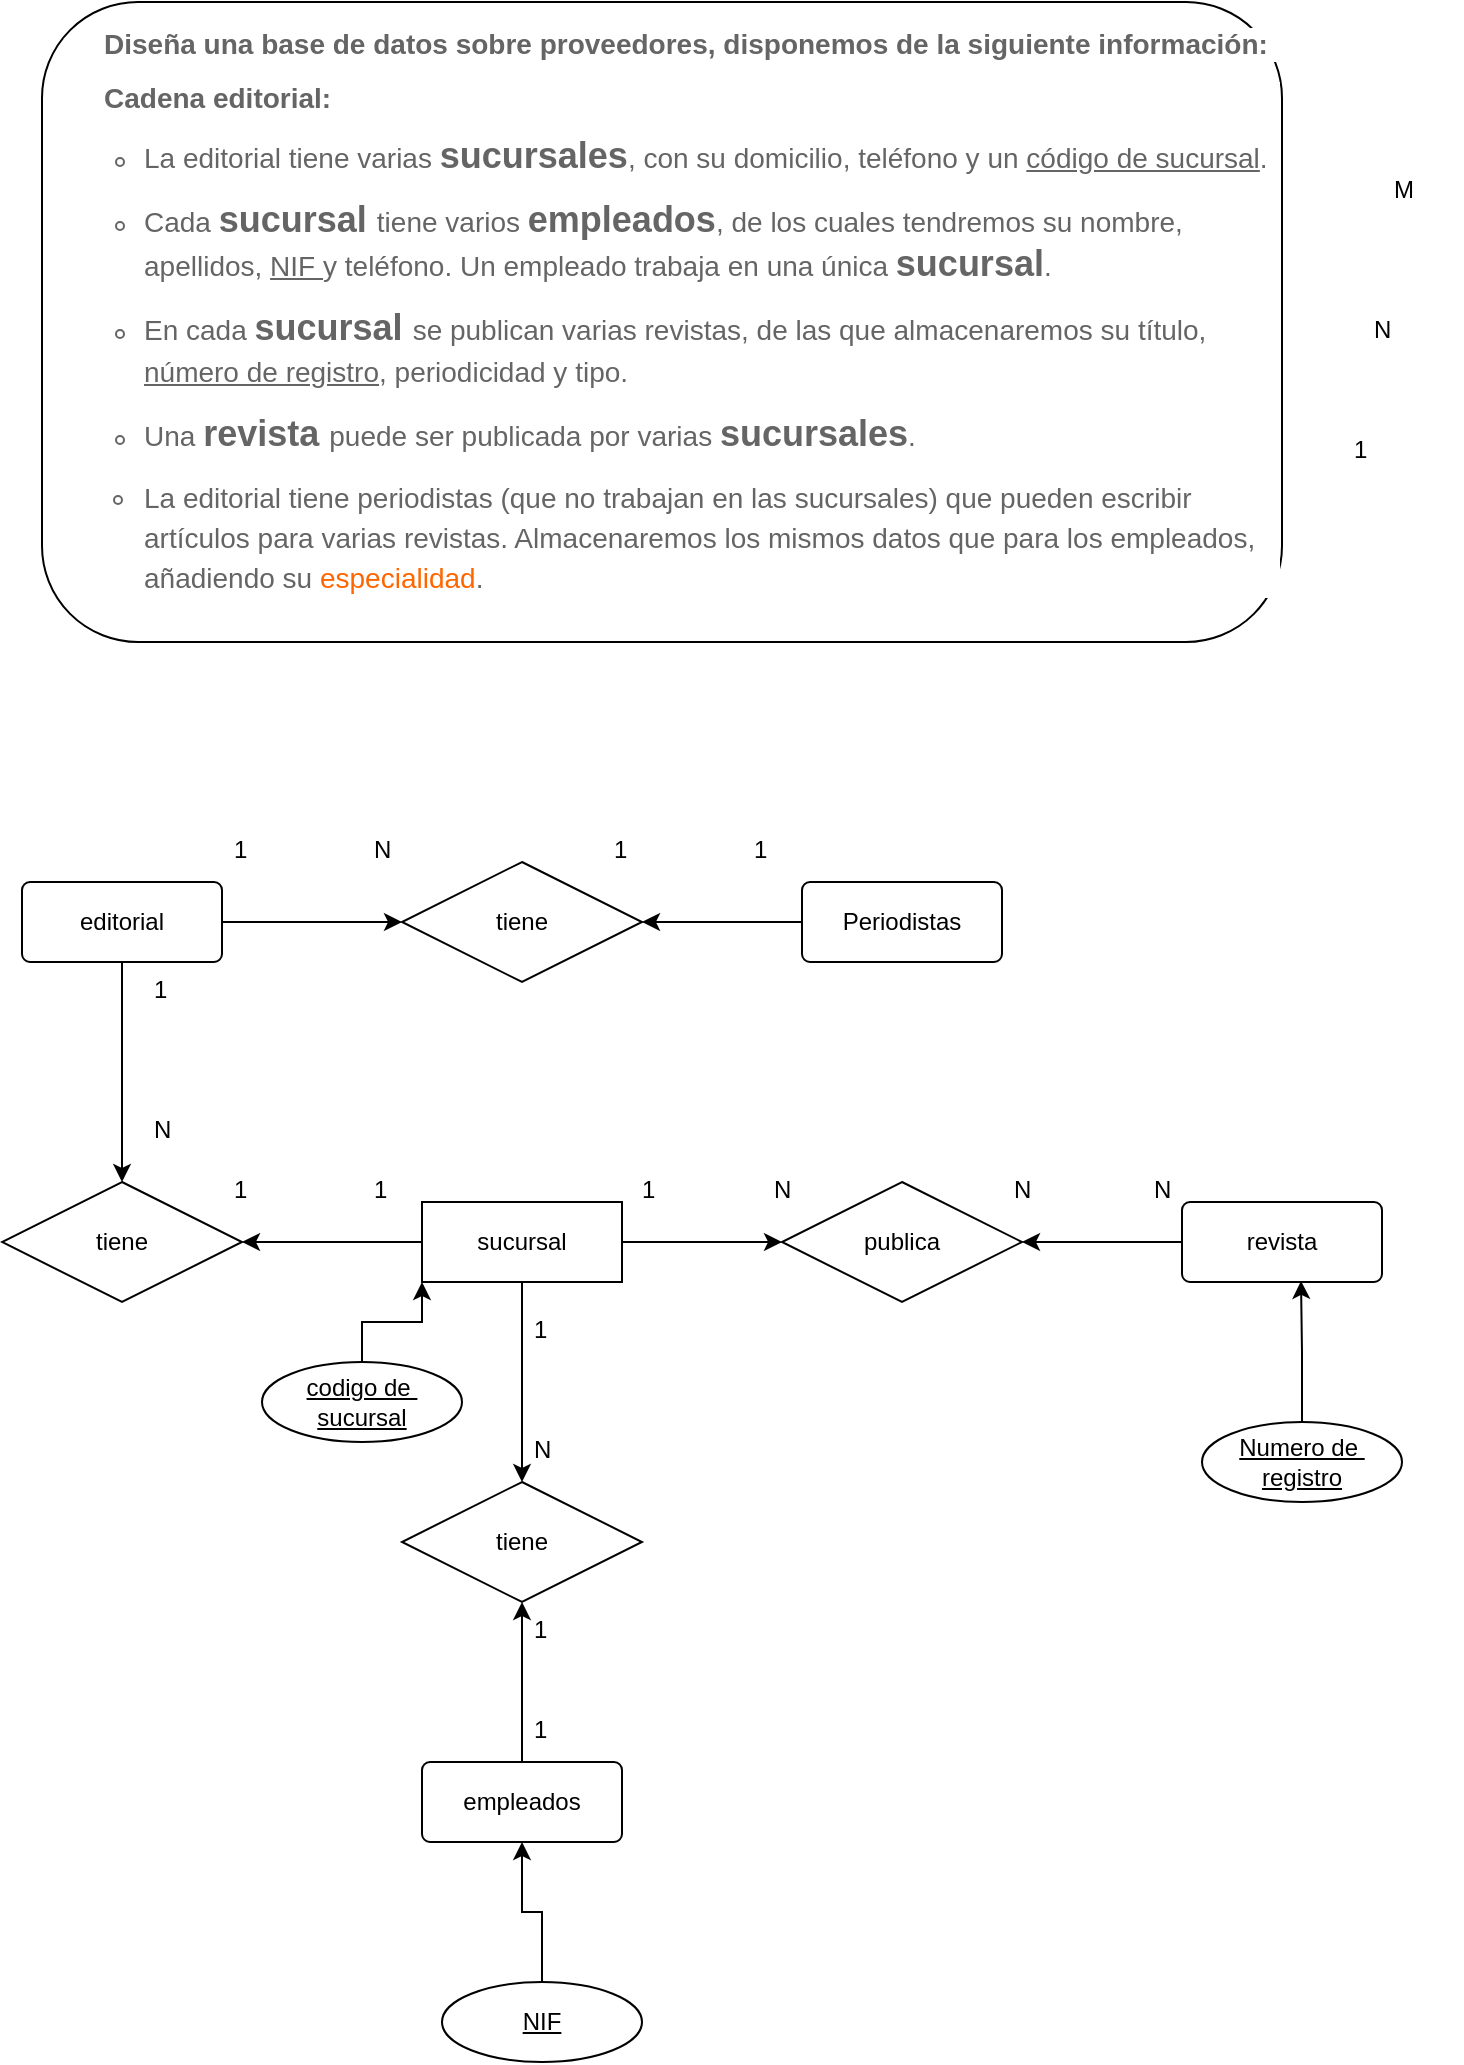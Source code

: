 <mxfile version="21.7.5" type="github">
  <diagram name="Page-1" id="VIYhORaKEfhmIQVhgsaw">
    <mxGraphModel dx="1793" dy="948" grid="1" gridSize="10" guides="1" tooltips="1" connect="1" arrows="1" fold="1" page="1" pageScale="1" pageWidth="827" pageHeight="1169" math="0" shadow="0">
      <root>
        <mxCell id="0" />
        <mxCell id="1" parent="0" />
        <mxCell id="52c86dPeq3qlj9z_Wnzl-1" value="&lt;p style=&quot;margin: 0px 0px 10px 30px; color: rgb(101, 101, 101); font-family: &amp;quot;Source Sans 3&amp;quot;, sans-serif; text-align: left; background-color: rgb(255, 255, 255); font-size: 14px;&quot; dir=&quot;ltr&quot;&gt;&lt;strong&gt;Diseña una base de datos sobre proveedores, disponemos de la siguiente información:&lt;/strong&gt;&lt;/p&gt;&lt;p style=&quot;margin: 0px 0px 10px 30px; color: rgb(101, 101, 101); font-family: &amp;quot;Source Sans 3&amp;quot;, sans-serif; text-align: left; background-color: rgb(255, 255, 255); font-size: 14px;&quot; dir=&quot;ltr&quot;&gt;&lt;/p&gt;&lt;p style=&quot;margin: 0px 0px 10px 30px; color: rgb(101, 101, 101); font-family: &amp;quot;Source Sans 3&amp;quot;, sans-serif; text-align: left; background-color: rgb(255, 255, 255); font-size: 14px;&quot; dir=&quot;ltr&quot;&gt;&lt;strong&gt;Cadena editorial:&lt;/strong&gt;&lt;/p&gt;&lt;ul style=&quot;padding: 0px; margin: 0px 0px 10px 25px; color: rgb(101, 101, 101); font-family: &amp;quot;Source Sans 3&amp;quot;, sans-serif; text-align: left; background-color: rgb(255, 255, 255);&quot; id=&quot;yui_3_17_2_1_1695168816416_113&quot;&gt;&lt;li style=&quot;line-height: 20px; list-style-type: none;&quot; id=&quot;yui_3_17_2_1_1695168816416_112&quot;&gt;&lt;ul style=&quot;padding: 0px; margin: 0px 0px 0px 25px;&quot; id=&quot;yui_3_17_2_1_1695168816416_111&quot;&gt;&lt;li style=&quot;line-height: 20px;&quot; aria-level=&quot;1&quot; dir=&quot;ltr&quot;&gt;&lt;p style=&quot;margin: 0px 0px 10px;&quot; role=&quot;presentation&quot; dir=&quot;ltr&quot;&gt;&lt;span style=&quot;font-size: 14px;&quot;&gt;La editorial tiene varias &lt;/span&gt;&lt;b style=&quot;&quot;&gt;&lt;font style=&quot;font-size: 18px;&quot;&gt;sucursales&lt;/font&gt;&lt;/b&gt;&lt;span style=&quot;font-size: 14px;&quot;&gt;, con su domicilio, teléfono y un &lt;u&gt;código de sucursal&lt;/u&gt;.&lt;/span&gt;&lt;/p&gt;&lt;/li&gt;&lt;li style=&quot;line-height: 20px;&quot; aria-level=&quot;1&quot; dir=&quot;ltr&quot;&gt;&lt;p style=&quot;margin: 0px 0px 10px;&quot; role=&quot;presentation&quot; dir=&quot;ltr&quot;&gt;&lt;span style=&quot;font-size: 14px;&quot;&gt;Cada &lt;/span&gt;&lt;font style=&quot;font-size: 18px;&quot;&gt;&lt;b&gt;sucursal&lt;/b&gt; &lt;/font&gt;&lt;span style=&quot;font-size: 14px;&quot;&gt;tiene varios &lt;/span&gt;&lt;b style=&quot;&quot;&gt;&lt;font style=&quot;font-size: 18px;&quot;&gt;empleados&lt;/font&gt;&lt;/b&gt;&lt;span style=&quot;font-size: 14px;&quot;&gt;, de los cuales tendremos su nombre, apellidos, &lt;u&gt;NIF &lt;/u&gt;y teléfono. Un empleado trabaja en una única &lt;/span&gt;&lt;font style=&quot;font-size: 18px;&quot;&gt;&lt;b&gt;sucursal&lt;/b&gt;&lt;/font&gt;&lt;span style=&quot;font-size: 14px;&quot;&gt;.&lt;/span&gt;&lt;/p&gt;&lt;/li&gt;&lt;li style=&quot;line-height: 20px;&quot; aria-level=&quot;1&quot; dir=&quot;ltr&quot;&gt;&lt;p style=&quot;margin: 0px 0px 10px;&quot; role=&quot;presentation&quot; dir=&quot;ltr&quot;&gt;&lt;span style=&quot;font-size: 14px;&quot;&gt;En cada &lt;/span&gt;&lt;font style=&quot;font-size: 18px;&quot;&gt;&lt;b&gt;sucursal &lt;/b&gt;&lt;/font&gt;&lt;span style=&quot;font-size: 14px;&quot;&gt;se publican varias revistas, de las que almacenaremos su título, &lt;u&gt;número de registro&lt;/u&gt;, periodicidad y tipo.&lt;/span&gt;&lt;/p&gt;&lt;/li&gt;&lt;li style=&quot;line-height: 20px;&quot; aria-level=&quot;1&quot; dir=&quot;ltr&quot;&gt;&lt;p style=&quot;margin: 0px 0px 10px;&quot; role=&quot;presentation&quot; dir=&quot;ltr&quot;&gt;&lt;span style=&quot;font-size: 14px;&quot;&gt;Una &lt;/span&gt;&lt;b style=&quot;&quot;&gt;&lt;font style=&quot;font-size: 18px;&quot;&gt;revista &lt;/font&gt;&lt;/b&gt;&lt;span style=&quot;font-size: 14px;&quot;&gt;puede ser publicada por varias &lt;/span&gt;&lt;font style=&quot;font-size: 18px;&quot;&gt;&lt;b&gt;sucursales&lt;/b&gt;&lt;/font&gt;&lt;span style=&quot;font-size: 14px;&quot;&gt;.&lt;/span&gt;&lt;/p&gt;&lt;/li&gt;&lt;li style=&quot;font-size: 14px; line-height: 20px;&quot; id=&quot;yui_3_17_2_1_1695168816416_123&quot; aria-level=&quot;1&quot; dir=&quot;ltr&quot;&gt;&lt;p style=&quot;margin: 0px 0px 10px;&quot; id=&quot;yui_3_17_2_1_1695168816416_122&quot; role=&quot;presentation&quot; dir=&quot;ltr&quot;&gt;La editorial tiene periodistas (que no trabajan en las sucursales) que pueden escribir artículos para varias revistas. Almacenaremos los mismos datos que para los empleados, añadiendo su&amp;nbsp;&lt;a style=&quot;color: rgb(255, 102, 0); text-decoration-line: none;&quot; href=&quot;http://187.217.4.141/~edc/moodle/mod/choice/view.php?id=5516&quot; title=&quot;Especialidad&quot; class=&quot;autolink&quot;&gt;especialidad&lt;/a&gt;.&lt;/p&gt;&lt;/li&gt;&lt;/ul&gt;&lt;/li&gt;&lt;/ul&gt;" style="rounded=1;whiteSpace=wrap;html=1;" vertex="1" parent="1">
          <mxGeometry x="80" y="40" width="620" height="320" as="geometry" />
        </mxCell>
        <mxCell id="52c86dPeq3qlj9z_Wnzl-6" style="edgeStyle=orthogonalEdgeStyle;rounded=0;orthogonalLoop=1;jettySize=auto;html=1;entryX=0.5;entryY=0;entryDx=0;entryDy=0;" edge="1" parent="1" source="52c86dPeq3qlj9z_Wnzl-2" target="52c86dPeq3qlj9z_Wnzl-5">
          <mxGeometry relative="1" as="geometry" />
        </mxCell>
        <mxCell id="52c86dPeq3qlj9z_Wnzl-17" style="edgeStyle=orthogonalEdgeStyle;rounded=0;orthogonalLoop=1;jettySize=auto;html=1;entryX=0;entryY=0.5;entryDx=0;entryDy=0;" edge="1" parent="1" source="52c86dPeq3qlj9z_Wnzl-2" target="52c86dPeq3qlj9z_Wnzl-16">
          <mxGeometry relative="1" as="geometry" />
        </mxCell>
        <mxCell id="52c86dPeq3qlj9z_Wnzl-37" style="edgeStyle=orthogonalEdgeStyle;rounded=0;orthogonalLoop=1;jettySize=auto;html=1;entryX=1;entryY=0.5;entryDx=0;entryDy=0;" edge="1" parent="1" source="52c86dPeq3qlj9z_Wnzl-2" target="52c86dPeq3qlj9z_Wnzl-28">
          <mxGeometry relative="1" as="geometry" />
        </mxCell>
        <mxCell id="52c86dPeq3qlj9z_Wnzl-2" value="sucursal" style="whiteSpace=wrap;html=1;align=center;" vertex="1" parent="1">
          <mxGeometry x="270" y="640" width="100" height="40" as="geometry" />
        </mxCell>
        <mxCell id="52c86dPeq3qlj9z_Wnzl-20" style="edgeStyle=orthogonalEdgeStyle;rounded=0;orthogonalLoop=1;jettySize=auto;html=1;entryX=1;entryY=0.5;entryDx=0;entryDy=0;" edge="1" parent="1" source="52c86dPeq3qlj9z_Wnzl-3" target="52c86dPeq3qlj9z_Wnzl-16">
          <mxGeometry relative="1" as="geometry" />
        </mxCell>
        <mxCell id="52c86dPeq3qlj9z_Wnzl-3" value="revista" style="rounded=1;arcSize=10;whiteSpace=wrap;html=1;align=center;" vertex="1" parent="1">
          <mxGeometry x="650" y="640" width="100" height="40" as="geometry" />
        </mxCell>
        <mxCell id="52c86dPeq3qlj9z_Wnzl-14" style="edgeStyle=orthogonalEdgeStyle;rounded=0;orthogonalLoop=1;jettySize=auto;html=1;entryX=0.5;entryY=1;entryDx=0;entryDy=0;" edge="1" parent="1" source="52c86dPeq3qlj9z_Wnzl-4" target="52c86dPeq3qlj9z_Wnzl-5">
          <mxGeometry relative="1" as="geometry" />
        </mxCell>
        <mxCell id="52c86dPeq3qlj9z_Wnzl-4" value="empleados" style="rounded=1;arcSize=10;whiteSpace=wrap;html=1;align=center;" vertex="1" parent="1">
          <mxGeometry x="270" y="920" width="100" height="40" as="geometry" />
        </mxCell>
        <mxCell id="52c86dPeq3qlj9z_Wnzl-5" value="tiene" style="shape=rhombus;perimeter=rhombusPerimeter;whiteSpace=wrap;html=1;align=center;" vertex="1" parent="1">
          <mxGeometry x="260" y="780" width="120" height="60" as="geometry" />
        </mxCell>
        <mxCell id="52c86dPeq3qlj9z_Wnzl-7" value="1" style="text;strokeColor=none;fillColor=none;spacingLeft=4;spacingRight=4;overflow=hidden;rotatable=0;points=[[0,0.5],[1,0.5]];portConstraint=eastwest;fontSize=12;whiteSpace=wrap;html=1;" vertex="1" parent="1">
          <mxGeometry x="320" y="890" width="40" height="30" as="geometry" />
        </mxCell>
        <mxCell id="52c86dPeq3qlj9z_Wnzl-8" value="N" style="text;strokeColor=none;fillColor=none;spacingLeft=4;spacingRight=4;overflow=hidden;rotatable=0;points=[[0,0.5],[1,0.5]];portConstraint=eastwest;fontSize=12;whiteSpace=wrap;html=1;" vertex="1" parent="1">
          <mxGeometry x="320" y="750" width="40" height="30" as="geometry" />
        </mxCell>
        <mxCell id="52c86dPeq3qlj9z_Wnzl-9" value="M" style="text;strokeColor=none;fillColor=none;spacingLeft=4;spacingRight=4;overflow=hidden;rotatable=0;points=[[0,0.5],[1,0.5]];portConstraint=eastwest;fontSize=12;whiteSpace=wrap;html=1;" vertex="1" parent="1">
          <mxGeometry x="750" y="120" width="40" height="30" as="geometry" />
        </mxCell>
        <mxCell id="52c86dPeq3qlj9z_Wnzl-10" value="1" style="text;strokeColor=none;fillColor=none;spacingLeft=4;spacingRight=4;overflow=hidden;rotatable=0;points=[[0,0.5],[1,0.5]];portConstraint=eastwest;fontSize=12;whiteSpace=wrap;html=1;" vertex="1" parent="1">
          <mxGeometry x="320" y="690" width="40" height="30" as="geometry" />
        </mxCell>
        <mxCell id="52c86dPeq3qlj9z_Wnzl-11" value="N" style="text;strokeColor=none;fillColor=none;spacingLeft=4;spacingRight=4;overflow=hidden;rotatable=0;points=[[0,0.5],[1,0.5]];portConstraint=eastwest;fontSize=12;whiteSpace=wrap;html=1;" vertex="1" parent="1">
          <mxGeometry x="560" y="620" width="40" height="30" as="geometry" />
        </mxCell>
        <mxCell id="52c86dPeq3qlj9z_Wnzl-13" value="1" style="text;strokeColor=none;fillColor=none;spacingLeft=4;spacingRight=4;overflow=hidden;rotatable=0;points=[[0,0.5],[1,0.5]];portConstraint=eastwest;fontSize=12;whiteSpace=wrap;html=1;" vertex="1" parent="1">
          <mxGeometry x="170" y="450" width="40" height="30" as="geometry" />
        </mxCell>
        <mxCell id="52c86dPeq3qlj9z_Wnzl-15" value="1" style="text;strokeColor=none;fillColor=none;spacingLeft=4;spacingRight=4;overflow=hidden;rotatable=0;points=[[0,0.5],[1,0.5]];portConstraint=eastwest;fontSize=12;whiteSpace=wrap;html=1;" vertex="1" parent="1">
          <mxGeometry x="320" y="840" width="40" height="30" as="geometry" />
        </mxCell>
        <mxCell id="52c86dPeq3qlj9z_Wnzl-16" value="publica" style="shape=rhombus;perimeter=rhombusPerimeter;whiteSpace=wrap;html=1;align=center;" vertex="1" parent="1">
          <mxGeometry x="450" y="630" width="120" height="60" as="geometry" />
        </mxCell>
        <mxCell id="52c86dPeq3qlj9z_Wnzl-18" value="1" style="text;strokeColor=none;fillColor=none;spacingLeft=4;spacingRight=4;overflow=hidden;rotatable=0;points=[[0,0.5],[1,0.5]];portConstraint=eastwest;fontSize=12;whiteSpace=wrap;html=1;" vertex="1" parent="1">
          <mxGeometry x="374" y="620" width="40" height="30" as="geometry" />
        </mxCell>
        <mxCell id="52c86dPeq3qlj9z_Wnzl-19" value="N" style="text;strokeColor=none;fillColor=none;spacingLeft=4;spacingRight=4;overflow=hidden;rotatable=0;points=[[0,0.5],[1,0.5]];portConstraint=eastwest;fontSize=12;whiteSpace=wrap;html=1;" vertex="1" parent="1">
          <mxGeometry x="440" y="620" width="40" height="30" as="geometry" />
        </mxCell>
        <mxCell id="52c86dPeq3qlj9z_Wnzl-21" value="N" style="text;strokeColor=none;fillColor=none;spacingLeft=4;spacingRight=4;overflow=hidden;rotatable=0;points=[[0,0.5],[1,0.5]];portConstraint=eastwest;fontSize=12;whiteSpace=wrap;html=1;" vertex="1" parent="1">
          <mxGeometry x="740" y="190" width="40" height="30" as="geometry" />
        </mxCell>
        <mxCell id="52c86dPeq3qlj9z_Wnzl-25" value="N" style="text;strokeColor=none;fillColor=none;spacingLeft=4;spacingRight=4;overflow=hidden;rotatable=0;points=[[0,0.5],[1,0.5]];portConstraint=eastwest;fontSize=12;whiteSpace=wrap;html=1;" vertex="1" parent="1">
          <mxGeometry x="630" y="620" width="40" height="30" as="geometry" />
        </mxCell>
        <mxCell id="52c86dPeq3qlj9z_Wnzl-30" style="edgeStyle=orthogonalEdgeStyle;rounded=0;orthogonalLoop=1;jettySize=auto;html=1;entryX=0;entryY=0.5;entryDx=0;entryDy=0;" edge="1" parent="1" source="52c86dPeq3qlj9z_Wnzl-27" target="52c86dPeq3qlj9z_Wnzl-29">
          <mxGeometry relative="1" as="geometry" />
        </mxCell>
        <mxCell id="52c86dPeq3qlj9z_Wnzl-33" style="edgeStyle=orthogonalEdgeStyle;rounded=0;orthogonalLoop=1;jettySize=auto;html=1;entryX=0.5;entryY=0;entryDx=0;entryDy=0;" edge="1" parent="1" source="52c86dPeq3qlj9z_Wnzl-27" target="52c86dPeq3qlj9z_Wnzl-28">
          <mxGeometry relative="1" as="geometry" />
        </mxCell>
        <mxCell id="52c86dPeq3qlj9z_Wnzl-27" value="editorial" style="rounded=1;arcSize=10;whiteSpace=wrap;html=1;align=center;" vertex="1" parent="1">
          <mxGeometry x="70" y="480" width="100" height="40" as="geometry" />
        </mxCell>
        <mxCell id="52c86dPeq3qlj9z_Wnzl-28" value="tiene" style="shape=rhombus;perimeter=rhombusPerimeter;whiteSpace=wrap;html=1;align=center;" vertex="1" parent="1">
          <mxGeometry x="60" y="630" width="120" height="60" as="geometry" />
        </mxCell>
        <mxCell id="52c86dPeq3qlj9z_Wnzl-29" value="tiene" style="shape=rhombus;perimeter=rhombusPerimeter;whiteSpace=wrap;html=1;align=center;" vertex="1" parent="1">
          <mxGeometry x="260" y="470" width="120" height="60" as="geometry" />
        </mxCell>
        <mxCell id="52c86dPeq3qlj9z_Wnzl-34" value="1" style="text;strokeColor=none;fillColor=none;spacingLeft=4;spacingRight=4;overflow=hidden;rotatable=0;points=[[0,0.5],[1,0.5]];portConstraint=eastwest;fontSize=12;whiteSpace=wrap;html=1;" vertex="1" parent="1">
          <mxGeometry x="730" y="250" width="40" height="30" as="geometry" />
        </mxCell>
        <mxCell id="52c86dPeq3qlj9z_Wnzl-35" value="1" style="text;strokeColor=none;fillColor=none;spacingLeft=4;spacingRight=4;overflow=hidden;rotatable=0;points=[[0,0.5],[1,0.5]];portConstraint=eastwest;fontSize=12;whiteSpace=wrap;html=1;" vertex="1" parent="1">
          <mxGeometry x="130" y="520" width="40" height="30" as="geometry" />
        </mxCell>
        <mxCell id="52c86dPeq3qlj9z_Wnzl-36" value="N" style="text;strokeColor=none;fillColor=none;spacingLeft=4;spacingRight=4;overflow=hidden;rotatable=0;points=[[0,0.5],[1,0.5]];portConstraint=eastwest;fontSize=12;whiteSpace=wrap;html=1;" vertex="1" parent="1">
          <mxGeometry x="130" y="590" width="40" height="30" as="geometry" />
        </mxCell>
        <mxCell id="52c86dPeq3qlj9z_Wnzl-38" value="1" style="text;strokeColor=none;fillColor=none;spacingLeft=4;spacingRight=4;overflow=hidden;rotatable=0;points=[[0,0.5],[1,0.5]];portConstraint=eastwest;fontSize=12;whiteSpace=wrap;html=1;" vertex="1" parent="1">
          <mxGeometry x="240" y="620" width="40" height="30" as="geometry" />
        </mxCell>
        <mxCell id="52c86dPeq3qlj9z_Wnzl-40" value="1" style="text;strokeColor=none;fillColor=none;spacingLeft=4;spacingRight=4;overflow=hidden;rotatable=0;points=[[0,0.5],[1,0.5]];portConstraint=eastwest;fontSize=12;whiteSpace=wrap;html=1;" vertex="1" parent="1">
          <mxGeometry x="170" y="620" width="40" height="30" as="geometry" />
        </mxCell>
        <mxCell id="52c86dPeq3qlj9z_Wnzl-45" style="edgeStyle=orthogonalEdgeStyle;rounded=0;orthogonalLoop=1;jettySize=auto;html=1;entryX=1;entryY=0.5;entryDx=0;entryDy=0;" edge="1" parent="1" source="52c86dPeq3qlj9z_Wnzl-41" target="52c86dPeq3qlj9z_Wnzl-29">
          <mxGeometry relative="1" as="geometry" />
        </mxCell>
        <mxCell id="52c86dPeq3qlj9z_Wnzl-41" value="Periodistas" style="rounded=1;arcSize=10;whiteSpace=wrap;html=1;align=center;" vertex="1" parent="1">
          <mxGeometry x="460" y="480" width="100" height="40" as="geometry" />
        </mxCell>
        <mxCell id="52c86dPeq3qlj9z_Wnzl-43" value="N" style="text;strokeColor=none;fillColor=none;spacingLeft=4;spacingRight=4;overflow=hidden;rotatable=0;points=[[0,0.5],[1,0.5]];portConstraint=eastwest;fontSize=12;whiteSpace=wrap;html=1;" vertex="1" parent="1">
          <mxGeometry x="240" y="450" width="40" height="30" as="geometry" />
        </mxCell>
        <mxCell id="52c86dPeq3qlj9z_Wnzl-44" value="1" style="text;strokeColor=none;fillColor=none;spacingLeft=4;spacingRight=4;overflow=hidden;rotatable=0;points=[[0,0.5],[1,0.5]];portConstraint=eastwest;fontSize=12;whiteSpace=wrap;html=1;" vertex="1" parent="1">
          <mxGeometry x="430" y="450" width="40" height="30" as="geometry" />
        </mxCell>
        <mxCell id="52c86dPeq3qlj9z_Wnzl-46" value="1" style="text;strokeColor=none;fillColor=none;spacingLeft=4;spacingRight=4;overflow=hidden;rotatable=0;points=[[0,0.5],[1,0.5]];portConstraint=eastwest;fontSize=12;whiteSpace=wrap;html=1;" vertex="1" parent="1">
          <mxGeometry x="360" y="450" width="40" height="30" as="geometry" />
        </mxCell>
        <mxCell id="52c86dPeq3qlj9z_Wnzl-53" style="edgeStyle=orthogonalEdgeStyle;rounded=0;orthogonalLoop=1;jettySize=auto;html=1;entryX=0.595;entryY=0.987;entryDx=0;entryDy=0;entryPerimeter=0;" edge="1" parent="1" source="52c86dPeq3qlj9z_Wnzl-49" target="52c86dPeq3qlj9z_Wnzl-3">
          <mxGeometry relative="1" as="geometry" />
        </mxCell>
        <mxCell id="52c86dPeq3qlj9z_Wnzl-49" value="Numero de&amp;nbsp;&lt;br&gt;registro" style="ellipse;whiteSpace=wrap;html=1;align=center;fontStyle=4;" vertex="1" parent="1">
          <mxGeometry x="660" y="750" width="100" height="40" as="geometry" />
        </mxCell>
        <mxCell id="52c86dPeq3qlj9z_Wnzl-52" style="edgeStyle=orthogonalEdgeStyle;rounded=0;orthogonalLoop=1;jettySize=auto;html=1;entryX=0;entryY=1;entryDx=0;entryDy=0;" edge="1" parent="1" source="52c86dPeq3qlj9z_Wnzl-50" target="52c86dPeq3qlj9z_Wnzl-2">
          <mxGeometry relative="1" as="geometry" />
        </mxCell>
        <mxCell id="52c86dPeq3qlj9z_Wnzl-50" value="codigo de&amp;nbsp;&lt;br&gt;sucursal" style="ellipse;whiteSpace=wrap;html=1;align=center;fontStyle=4;" vertex="1" parent="1">
          <mxGeometry x="190" y="720" width="100" height="40" as="geometry" />
        </mxCell>
        <mxCell id="52c86dPeq3qlj9z_Wnzl-54" style="edgeStyle=orthogonalEdgeStyle;rounded=0;orthogonalLoop=1;jettySize=auto;html=1;" edge="1" parent="1" source="52c86dPeq3qlj9z_Wnzl-51" target="52c86dPeq3qlj9z_Wnzl-4">
          <mxGeometry relative="1" as="geometry" />
        </mxCell>
        <mxCell id="52c86dPeq3qlj9z_Wnzl-51" value="NIF" style="ellipse;whiteSpace=wrap;html=1;align=center;fontStyle=4;" vertex="1" parent="1">
          <mxGeometry x="280" y="1030" width="100" height="40" as="geometry" />
        </mxCell>
      </root>
    </mxGraphModel>
  </diagram>
</mxfile>
